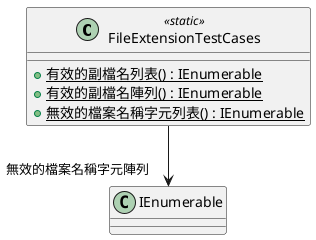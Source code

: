 @startuml
class FileExtensionTestCases <<static>> {
    + {static} 有效的副檔名列表() : IEnumerable
    + {static} 有效的副檔名陣列() : IEnumerable
    + {static} 無效的檔案名稱字元列表() : IEnumerable
}
FileExtensionTestCases --> "無效的檔案名稱字元陣列" IEnumerable
@enduml
